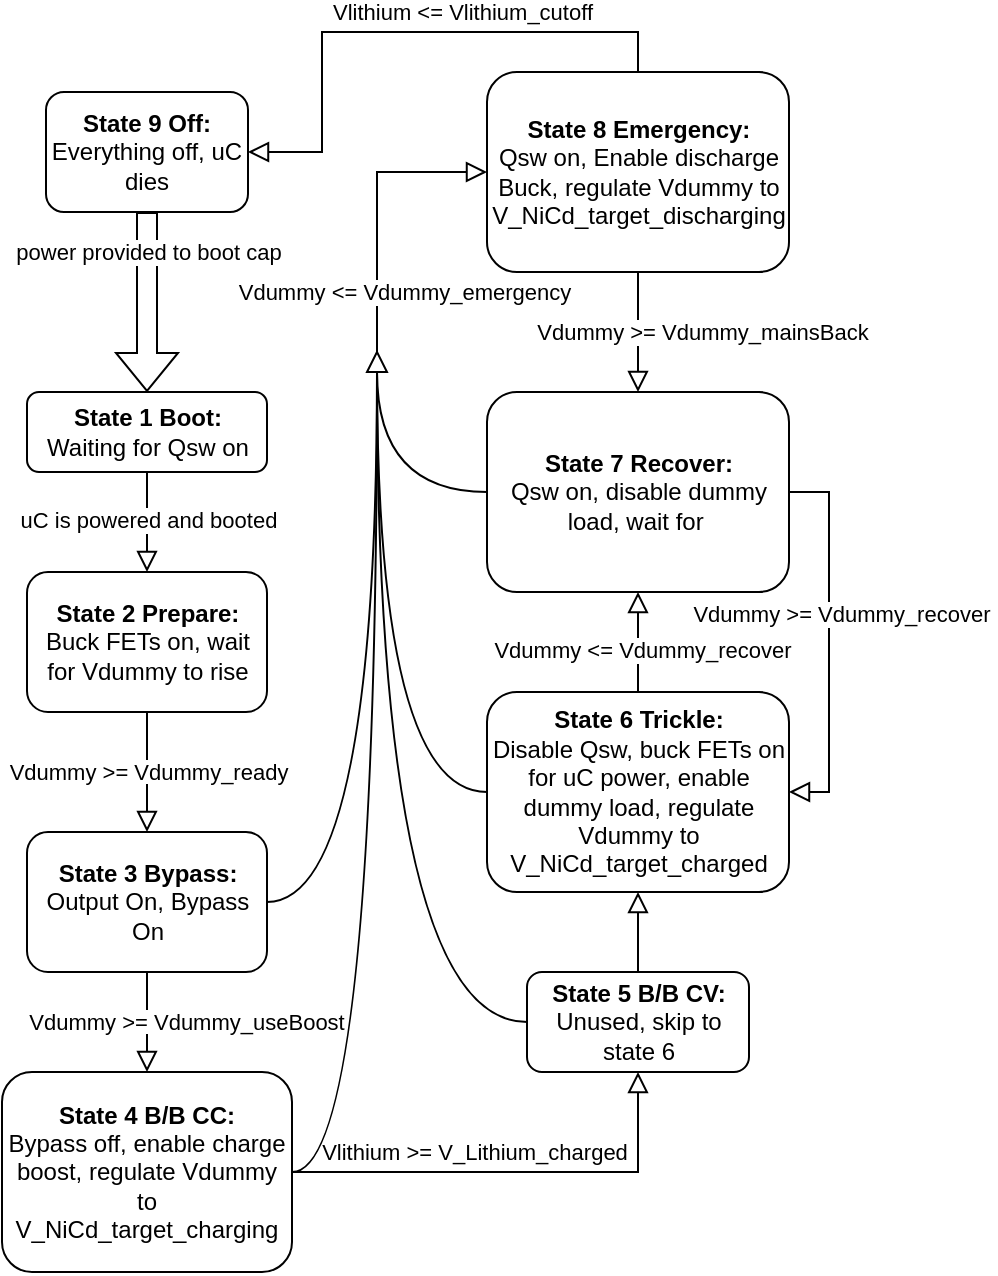 <mxfile version="24.4.10" type="github">
  <diagram id="C5RBs43oDa-KdzZeNtuy" name="Page-1">
    <mxGraphModel dx="989" dy="509" grid="1" gridSize="10" guides="1" tooltips="1" connect="1" arrows="1" fold="1" page="1" pageScale="1" pageWidth="827" pageHeight="1169" math="0" shadow="0">
      <root>
        <mxCell id="WIyWlLk6GJQsqaUBKTNV-0" />
        <mxCell id="WIyWlLk6GJQsqaUBKTNV-1" parent="WIyWlLk6GJQsqaUBKTNV-0" />
        <mxCell id="WIyWlLk6GJQsqaUBKTNV-2" value="" style="rounded=0;html=1;jettySize=auto;orthogonalLoop=1;fontSize=11;endArrow=block;endFill=0;endSize=8;strokeWidth=1;shadow=0;labelBackgroundColor=none;edgeStyle=orthogonalEdgeStyle;" parent="WIyWlLk6GJQsqaUBKTNV-1" source="WIyWlLk6GJQsqaUBKTNV-3" edge="1">
          <mxGeometry relative="1" as="geometry">
            <mxPoint x="232.5" y="300" as="targetPoint" />
          </mxGeometry>
        </mxCell>
        <mxCell id="-rypncLCnnnrmYgA9d1G-1" value="uC is powered and booted" style="edgeLabel;html=1;align=center;verticalAlign=middle;resizable=0;points=[];" vertex="1" connectable="0" parent="WIyWlLk6GJQsqaUBKTNV-2">
          <mxGeometry x="-0.072" y="1" relative="1" as="geometry">
            <mxPoint x="-1" as="offset" />
          </mxGeometry>
        </mxCell>
        <mxCell id="WIyWlLk6GJQsqaUBKTNV-3" value="&lt;b&gt;State 1 Boot:&lt;/b&gt;&lt;div&gt;Waiting for Qsw on&lt;/div&gt;" style="rounded=1;whiteSpace=wrap;html=1;fontSize=12;glass=0;strokeWidth=1;shadow=0;" parent="WIyWlLk6GJQsqaUBKTNV-1" vertex="1">
          <mxGeometry x="172.5" y="210" width="120" height="40" as="geometry" />
        </mxCell>
        <mxCell id="WIyWlLk6GJQsqaUBKTNV-4" value="&lt;span style=&quot;background-color: rgb(255, 255, 255);&quot;&gt;Vdummy &amp;gt;= Vdummy_useBoost&lt;/span&gt;" style="rounded=0;html=1;jettySize=auto;orthogonalLoop=1;fontSize=11;endArrow=block;endFill=0;endSize=8;strokeWidth=1;shadow=0;labelBackgroundColor=none;edgeStyle=orthogonalEdgeStyle;exitX=0.5;exitY=1;exitDx=0;exitDy=0;entryX=0.5;entryY=0;entryDx=0;entryDy=0;" parent="WIyWlLk6GJQsqaUBKTNV-1" source="-rypncLCnnnrmYgA9d1G-2" target="-rypncLCnnnrmYgA9d1G-3" edge="1">
          <mxGeometry x="0.047" y="19" relative="1" as="geometry">
            <mxPoint y="-1" as="offset" />
            <mxPoint x="482.5" y="340" as="sourcePoint" />
            <mxPoint x="482.534" y="380.028" as="targetPoint" />
          </mxGeometry>
        </mxCell>
        <mxCell id="WIyWlLk6GJQsqaUBKTNV-5" value="&lt;span style=&quot;background-color: rgb(255, 255, 255);&quot;&gt;Vdummy &amp;gt;= Vdummy_ready&lt;/span&gt;" style="edgeStyle=orthogonalEdgeStyle;rounded=0;html=1;jettySize=auto;orthogonalLoop=1;fontSize=11;endArrow=block;endFill=0;endSize=8;strokeWidth=1;shadow=0;labelBackgroundColor=none;entryX=0.5;entryY=0;entryDx=0;entryDy=0;exitX=0.5;exitY=1;exitDx=0;exitDy=0;" parent="WIyWlLk6GJQsqaUBKTNV-1" source="WIyWlLk6GJQsqaUBKTNV-7" target="-rypncLCnnnrmYgA9d1G-2" edge="1">
          <mxGeometry relative="1" as="geometry">
            <mxPoint as="offset" />
            <mxPoint x="292.5" y="410" as="sourcePoint" />
            <Array as="points" />
          </mxGeometry>
        </mxCell>
        <mxCell id="WIyWlLk6GJQsqaUBKTNV-7" value="&lt;b&gt;State 2 Prepare:&lt;/b&gt;&lt;div&gt;Buck FETs on, wait for Vdummy to rise&lt;/div&gt;" style="rounded=1;whiteSpace=wrap;html=1;fontSize=12;glass=0;strokeWidth=1;shadow=0;" parent="WIyWlLk6GJQsqaUBKTNV-1" vertex="1">
          <mxGeometry x="172.5" y="300" width="120" height="70" as="geometry" />
        </mxCell>
        <mxCell id="-rypncLCnnnrmYgA9d1G-2" value="&lt;b&gt;State 3 Bypass:&lt;/b&gt;&lt;div&gt;Output On, Bypass On&lt;/div&gt;" style="rounded=1;whiteSpace=wrap;html=1;fontSize=12;glass=0;strokeWidth=1;shadow=0;" vertex="1" parent="WIyWlLk6GJQsqaUBKTNV-1">
          <mxGeometry x="172.5" y="430" width="120" height="70" as="geometry" />
        </mxCell>
        <mxCell id="-rypncLCnnnrmYgA9d1G-3" value="&lt;b&gt;State 4 B/B CC:&lt;/b&gt;&lt;div&gt;Bypass off, enable charge boost, regulate Vdummy to V_NiCd_target_charging&lt;/div&gt;" style="rounded=1;whiteSpace=wrap;html=1;fontSize=12;glass=0;strokeWidth=1;shadow=0;" vertex="1" parent="WIyWlLk6GJQsqaUBKTNV-1">
          <mxGeometry x="160" y="550" width="145" height="100" as="geometry" />
        </mxCell>
        <mxCell id="-rypncLCnnnrmYgA9d1G-4" value="&lt;b&gt;State 5 B/B CV:&lt;/b&gt;&lt;div&gt;Unused, skip to state 6&lt;/div&gt;" style="rounded=1;whiteSpace=wrap;html=1;fontSize=12;glass=0;strokeWidth=1;shadow=0;" vertex="1" parent="WIyWlLk6GJQsqaUBKTNV-1">
          <mxGeometry x="422.5" y="500" width="111" height="50" as="geometry" />
        </mxCell>
        <mxCell id="-rypncLCnnnrmYgA9d1G-5" value="&lt;span style=&quot;background-color: rgb(255, 255, 255);&quot;&gt;Vlithium &amp;gt;= V_Lithium_charged&lt;/span&gt;" style="rounded=0;html=1;jettySize=auto;orthogonalLoop=1;fontSize=11;endArrow=block;endFill=0;endSize=8;strokeWidth=1;shadow=0;labelBackgroundColor=none;edgeStyle=orthogonalEdgeStyle;exitX=1;exitY=0.5;exitDx=0;exitDy=0;entryX=0.5;entryY=1;entryDx=0;entryDy=0;" edge="1" parent="WIyWlLk6GJQsqaUBKTNV-1" source="-rypncLCnnnrmYgA9d1G-3" target="-rypncLCnnnrmYgA9d1G-4">
          <mxGeometry x="-0.184" y="10" relative="1" as="geometry">
            <mxPoint as="offset" />
            <mxPoint x="242.5" y="510" as="sourcePoint" />
            <mxPoint x="242.5" y="560" as="targetPoint" />
          </mxGeometry>
        </mxCell>
        <mxCell id="-rypncLCnnnrmYgA9d1G-6" value="&lt;b&gt;State 6 Trickle:&lt;/b&gt;&lt;div&gt;Disable Qsw, buck FETs on for uC power, enable dummy load, regulate Vdummy to V_NiCd_target_charged&lt;/div&gt;" style="rounded=1;whiteSpace=wrap;html=1;fontSize=12;glass=0;strokeWidth=1;shadow=0;" vertex="1" parent="WIyWlLk6GJQsqaUBKTNV-1">
          <mxGeometry x="402.5" y="360" width="151" height="100" as="geometry" />
        </mxCell>
        <mxCell id="-rypncLCnnnrmYgA9d1G-7" value="" style="rounded=0;html=1;jettySize=auto;orthogonalLoop=1;fontSize=11;endArrow=block;endFill=0;endSize=8;strokeWidth=1;shadow=0;labelBackgroundColor=none;edgeStyle=orthogonalEdgeStyle;exitX=0.5;exitY=0;exitDx=0;exitDy=0;entryX=0.5;entryY=1;entryDx=0;entryDy=0;" edge="1" parent="WIyWlLk6GJQsqaUBKTNV-1" source="-rypncLCnnnrmYgA9d1G-4" target="-rypncLCnnnrmYgA9d1G-6">
          <mxGeometry x="0.045" y="20" relative="1" as="geometry">
            <mxPoint as="offset" />
            <mxPoint x="315.5" y="610" as="sourcePoint" />
            <mxPoint x="436.5" y="540" as="targetPoint" />
          </mxGeometry>
        </mxCell>
        <mxCell id="-rypncLCnnnrmYgA9d1G-8" value="&lt;b&gt;State 7 Recover:&lt;/b&gt;&lt;div&gt;Qsw on, disable dummy load, wait for&amp;nbsp;&lt;/div&gt;" style="rounded=1;whiteSpace=wrap;html=1;fontSize=12;glass=0;strokeWidth=1;shadow=0;" vertex="1" parent="WIyWlLk6GJQsqaUBKTNV-1">
          <mxGeometry x="402.5" y="210" width="151" height="100" as="geometry" />
        </mxCell>
        <mxCell id="-rypncLCnnnrmYgA9d1G-12" value="" style="triangle;whiteSpace=wrap;html=1;rotation=-90;" vertex="1" parent="WIyWlLk6GJQsqaUBKTNV-1">
          <mxGeometry x="342.5" y="190" width="10" height="10" as="geometry" />
        </mxCell>
        <mxCell id="-rypncLCnnnrmYgA9d1G-15" value="" style="edgeStyle=orthogonalEdgeStyle;rounded=0;html=1;jettySize=auto;orthogonalLoop=1;fontSize=11;endArrow=none;endFill=0;strokeWidth=1;shadow=0;labelBackgroundColor=none;entryX=0;entryY=0.5;entryDx=0;entryDy=0;exitX=1;exitY=0.5;exitDx=0;exitDy=0;curved=1;" edge="1" parent="WIyWlLk6GJQsqaUBKTNV-1" source="-rypncLCnnnrmYgA9d1G-2" target="-rypncLCnnnrmYgA9d1G-12">
          <mxGeometry relative="1" as="geometry">
            <mxPoint as="offset" />
            <mxPoint x="242.5" y="380" as="sourcePoint" />
            <mxPoint x="242.5" y="440" as="targetPoint" />
            <Array as="points" />
          </mxGeometry>
        </mxCell>
        <mxCell id="-rypncLCnnnrmYgA9d1G-17" value="" style="edgeStyle=orthogonalEdgeStyle;rounded=0;html=1;jettySize=auto;orthogonalLoop=1;fontSize=11;endArrow=none;endFill=0;strokeWidth=1;shadow=0;labelBackgroundColor=none;exitX=1;exitY=0.5;exitDx=0;exitDy=0;curved=1;entryX=0;entryY=0.5;entryDx=0;entryDy=0;" edge="1" parent="WIyWlLk6GJQsqaUBKTNV-1" source="-rypncLCnnnrmYgA9d1G-3" target="-rypncLCnnnrmYgA9d1G-12">
          <mxGeometry relative="1" as="geometry">
            <mxPoint as="offset" />
            <mxPoint x="302.5" y="475" as="sourcePoint" />
            <mxPoint x="372.5" y="240" as="targetPoint" />
            <Array as="points" />
          </mxGeometry>
        </mxCell>
        <mxCell id="-rypncLCnnnrmYgA9d1G-18" value="" style="edgeStyle=orthogonalEdgeStyle;rounded=0;html=1;jettySize=auto;orthogonalLoop=1;fontSize=11;endArrow=none;endFill=0;strokeWidth=1;shadow=0;labelBackgroundColor=none;exitX=0;exitY=0.5;exitDx=0;exitDy=0;curved=1;entryX=0;entryY=0.5;entryDx=0;entryDy=0;" edge="1" parent="WIyWlLk6GJQsqaUBKTNV-1" source="-rypncLCnnnrmYgA9d1G-4" target="-rypncLCnnnrmYgA9d1G-12">
          <mxGeometry relative="1" as="geometry">
            <mxPoint as="offset" />
            <mxPoint x="315.5" y="610" as="sourcePoint" />
            <mxPoint x="362.5" y="330" as="targetPoint" />
            <Array as="points" />
          </mxGeometry>
        </mxCell>
        <mxCell id="-rypncLCnnnrmYgA9d1G-19" value="" style="edgeStyle=orthogonalEdgeStyle;rounded=0;html=1;jettySize=auto;orthogonalLoop=1;fontSize=11;endArrow=none;endFill=0;strokeWidth=1;shadow=0;labelBackgroundColor=none;exitX=0;exitY=0.5;exitDx=0;exitDy=0;curved=1;entryX=0;entryY=0.5;entryDx=0;entryDy=0;" edge="1" parent="WIyWlLk6GJQsqaUBKTNV-1" source="-rypncLCnnnrmYgA9d1G-6" target="-rypncLCnnnrmYgA9d1G-12">
          <mxGeometry relative="1" as="geometry">
            <mxPoint as="offset" />
            <mxPoint x="429.5" y="525" as="sourcePoint" />
            <mxPoint x="357.5" y="330" as="targetPoint" />
            <Array as="points" />
          </mxGeometry>
        </mxCell>
        <mxCell id="-rypncLCnnnrmYgA9d1G-20" value="&lt;b&gt;State 8 Emergency:&lt;/b&gt;&lt;div&gt;Qsw on, Enable discharge Buck, regulate Vdummy to V_NiCd_target_discharging&lt;/div&gt;" style="rounded=1;whiteSpace=wrap;html=1;fontSize=12;glass=0;strokeWidth=1;shadow=0;" vertex="1" parent="WIyWlLk6GJQsqaUBKTNV-1">
          <mxGeometry x="402.5" y="50" width="151" height="100" as="geometry" />
        </mxCell>
        <mxCell id="-rypncLCnnnrmYgA9d1G-22" value="" style="rounded=0;html=1;jettySize=auto;orthogonalLoop=1;fontSize=11;endArrow=block;endFill=0;endSize=8;strokeWidth=1;shadow=0;labelBackgroundColor=none;edgeStyle=orthogonalEdgeStyle;entryX=0;entryY=0.5;entryDx=0;entryDy=0;exitX=1;exitY=0.5;exitDx=0;exitDy=0;" edge="1" parent="WIyWlLk6GJQsqaUBKTNV-1" source="-rypncLCnnnrmYgA9d1G-12" target="-rypncLCnnnrmYgA9d1G-20">
          <mxGeometry x="0.045" y="20" relative="1" as="geometry">
            <mxPoint as="offset" />
            <mxPoint x="310" y="110" as="sourcePoint" />
            <mxPoint x="488" y="460" as="targetPoint" />
          </mxGeometry>
        </mxCell>
        <mxCell id="-rypncLCnnnrmYgA9d1G-24" value="Vdummy &amp;lt;= Vdummy_emergency" style="edgeLabel;html=1;align=center;verticalAlign=middle;resizable=0;points=[];" vertex="1" connectable="0" parent="-rypncLCnnnrmYgA9d1G-22">
          <mxGeometry x="-0.09" relative="1" as="geometry">
            <mxPoint x="13" y="36" as="offset" />
          </mxGeometry>
        </mxCell>
        <mxCell id="-rypncLCnnnrmYgA9d1G-23" value="" style="edgeStyle=orthogonalEdgeStyle;rounded=0;html=1;jettySize=auto;orthogonalLoop=1;fontSize=11;endArrow=none;endFill=0;strokeWidth=1;shadow=0;labelBackgroundColor=none;exitX=0;exitY=0.5;exitDx=0;exitDy=0;curved=1;entryX=0;entryY=0.5;entryDx=0;entryDy=0;" edge="1" parent="WIyWlLk6GJQsqaUBKTNV-1" source="-rypncLCnnnrmYgA9d1G-8" target="-rypncLCnnnrmYgA9d1G-12">
          <mxGeometry relative="1" as="geometry">
            <mxPoint as="offset" />
            <mxPoint x="413" y="410" as="sourcePoint" />
            <mxPoint x="350" y="170" as="targetPoint" />
            <Array as="points" />
          </mxGeometry>
        </mxCell>
        <mxCell id="-rypncLCnnnrmYgA9d1G-31" style="edgeStyle=orthogonalEdgeStyle;rounded=0;orthogonalLoop=1;jettySize=auto;html=1;exitX=0.5;exitY=1;exitDx=0;exitDy=0;shape=flexArrow;" edge="1" parent="WIyWlLk6GJQsqaUBKTNV-1" source="-rypncLCnnnrmYgA9d1G-25" target="WIyWlLk6GJQsqaUBKTNV-3">
          <mxGeometry relative="1" as="geometry" />
        </mxCell>
        <mxCell id="-rypncLCnnnrmYgA9d1G-32" value="power provided to boot cap" style="edgeLabel;html=1;align=center;verticalAlign=middle;resizable=0;points=[];" vertex="1" connectable="0" parent="-rypncLCnnnrmYgA9d1G-31">
          <mxGeometry x="0.026" y="-4" relative="1" as="geometry">
            <mxPoint x="4" y="-26" as="offset" />
          </mxGeometry>
        </mxCell>
        <mxCell id="-rypncLCnnnrmYgA9d1G-25" value="&lt;b&gt;State 9 Off:&lt;/b&gt;&lt;div&gt;Everything off, uC dies&lt;/div&gt;" style="rounded=1;whiteSpace=wrap;html=1;fontSize=12;glass=0;strokeWidth=1;shadow=0;" vertex="1" parent="WIyWlLk6GJQsqaUBKTNV-1">
          <mxGeometry x="182" y="60" width="101" height="60" as="geometry" />
        </mxCell>
        <mxCell id="-rypncLCnnnrmYgA9d1G-26" value="" style="rounded=0;html=1;jettySize=auto;orthogonalLoop=1;fontSize=11;endArrow=block;endFill=0;endSize=8;strokeWidth=1;shadow=0;labelBackgroundColor=none;edgeStyle=orthogonalEdgeStyle;entryX=1;entryY=0.5;entryDx=0;entryDy=0;exitX=0.5;exitY=0;exitDx=0;exitDy=0;" edge="1" parent="WIyWlLk6GJQsqaUBKTNV-1" source="-rypncLCnnnrmYgA9d1G-20" target="-rypncLCnnnrmYgA9d1G-25">
          <mxGeometry x="0.045" y="20" relative="1" as="geometry">
            <mxPoint as="offset" />
            <mxPoint x="358" y="170" as="sourcePoint" />
            <mxPoint x="413" y="110" as="targetPoint" />
            <Array as="points">
              <mxPoint x="478" y="30" />
              <mxPoint x="320" y="30" />
              <mxPoint x="320" y="90" />
            </Array>
          </mxGeometry>
        </mxCell>
        <mxCell id="-rypncLCnnnrmYgA9d1G-27" value="Vlithium &amp;lt;= Vlithium_cutoff" style="edgeLabel;html=1;align=center;verticalAlign=middle;resizable=0;points=[];" vertex="1" connectable="0" parent="-rypncLCnnnrmYgA9d1G-26">
          <mxGeometry x="-0.09" relative="1" as="geometry">
            <mxPoint x="17" y="-10" as="offset" />
          </mxGeometry>
        </mxCell>
        <mxCell id="-rypncLCnnnrmYgA9d1G-33" value="" style="rounded=0;html=1;jettySize=auto;orthogonalLoop=1;fontSize=11;endArrow=block;endFill=0;endSize=8;strokeWidth=1;shadow=0;labelBackgroundColor=none;edgeStyle=orthogonalEdgeStyle;entryX=0.5;entryY=0;entryDx=0;entryDy=0;exitX=0.5;exitY=1;exitDx=0;exitDy=0;" edge="1" parent="WIyWlLk6GJQsqaUBKTNV-1" source="-rypncLCnnnrmYgA9d1G-20" target="-rypncLCnnnrmYgA9d1G-8">
          <mxGeometry x="0.045" y="20" relative="1" as="geometry">
            <mxPoint as="offset" />
            <mxPoint x="358" y="200" as="sourcePoint" />
            <mxPoint x="413" y="110" as="targetPoint" />
          </mxGeometry>
        </mxCell>
        <mxCell id="-rypncLCnnnrmYgA9d1G-34" value="Vdummy &amp;gt;= Vdummy_mainsBack" style="edgeLabel;html=1;align=center;verticalAlign=middle;resizable=0;points=[];" vertex="1" connectable="0" parent="-rypncLCnnnrmYgA9d1G-33">
          <mxGeometry x="-0.09" relative="1" as="geometry">
            <mxPoint x="32" y="2" as="offset" />
          </mxGeometry>
        </mxCell>
        <mxCell id="-rypncLCnnnrmYgA9d1G-35" value="" style="rounded=0;html=1;jettySize=auto;orthogonalLoop=1;fontSize=11;endArrow=block;endFill=0;endSize=8;strokeWidth=1;shadow=0;labelBackgroundColor=none;edgeStyle=orthogonalEdgeStyle;entryX=1;entryY=0.5;entryDx=0;entryDy=0;exitX=1;exitY=0.5;exitDx=0;exitDy=0;" edge="1" parent="WIyWlLk6GJQsqaUBKTNV-1" source="-rypncLCnnnrmYgA9d1G-8" target="-rypncLCnnnrmYgA9d1G-6">
          <mxGeometry x="0.045" y="20" relative="1" as="geometry">
            <mxPoint as="offset" />
            <mxPoint x="478" y="200" as="sourcePoint" />
            <mxPoint x="488" y="220" as="targetPoint" />
          </mxGeometry>
        </mxCell>
        <mxCell id="-rypncLCnnnrmYgA9d1G-36" value="Vdummy &amp;gt;= Vdummy_recover&amp;nbsp;" style="edgeLabel;html=1;align=center;verticalAlign=middle;resizable=0;points=[];" vertex="1" connectable="0" parent="-rypncLCnnnrmYgA9d1G-35">
          <mxGeometry x="-0.09" relative="1" as="geometry">
            <mxPoint x="7" y="-6" as="offset" />
          </mxGeometry>
        </mxCell>
        <mxCell id="-rypncLCnnnrmYgA9d1G-37" value="" style="rounded=0;html=1;jettySize=auto;orthogonalLoop=1;fontSize=11;endArrow=block;endFill=0;endSize=8;strokeWidth=1;shadow=0;labelBackgroundColor=none;edgeStyle=orthogonalEdgeStyle;entryX=0.5;entryY=1;entryDx=0;entryDy=0;exitX=0.5;exitY=0;exitDx=0;exitDy=0;" edge="1" parent="WIyWlLk6GJQsqaUBKTNV-1" source="-rypncLCnnnrmYgA9d1G-6" target="-rypncLCnnnrmYgA9d1G-8">
          <mxGeometry x="0.045" y="20" relative="1" as="geometry">
            <mxPoint as="offset" />
            <mxPoint x="564" y="270" as="sourcePoint" />
            <mxPoint x="564" y="420" as="targetPoint" />
          </mxGeometry>
        </mxCell>
        <mxCell id="-rypncLCnnnrmYgA9d1G-38" value="Vdummy &amp;lt;= Vdummy_recover" style="edgeLabel;html=1;align=center;verticalAlign=middle;resizable=0;points=[];" vertex="1" connectable="0" parent="-rypncLCnnnrmYgA9d1G-37">
          <mxGeometry x="-0.09" relative="1" as="geometry">
            <mxPoint x="2" y="2" as="offset" />
          </mxGeometry>
        </mxCell>
      </root>
    </mxGraphModel>
  </diagram>
</mxfile>
